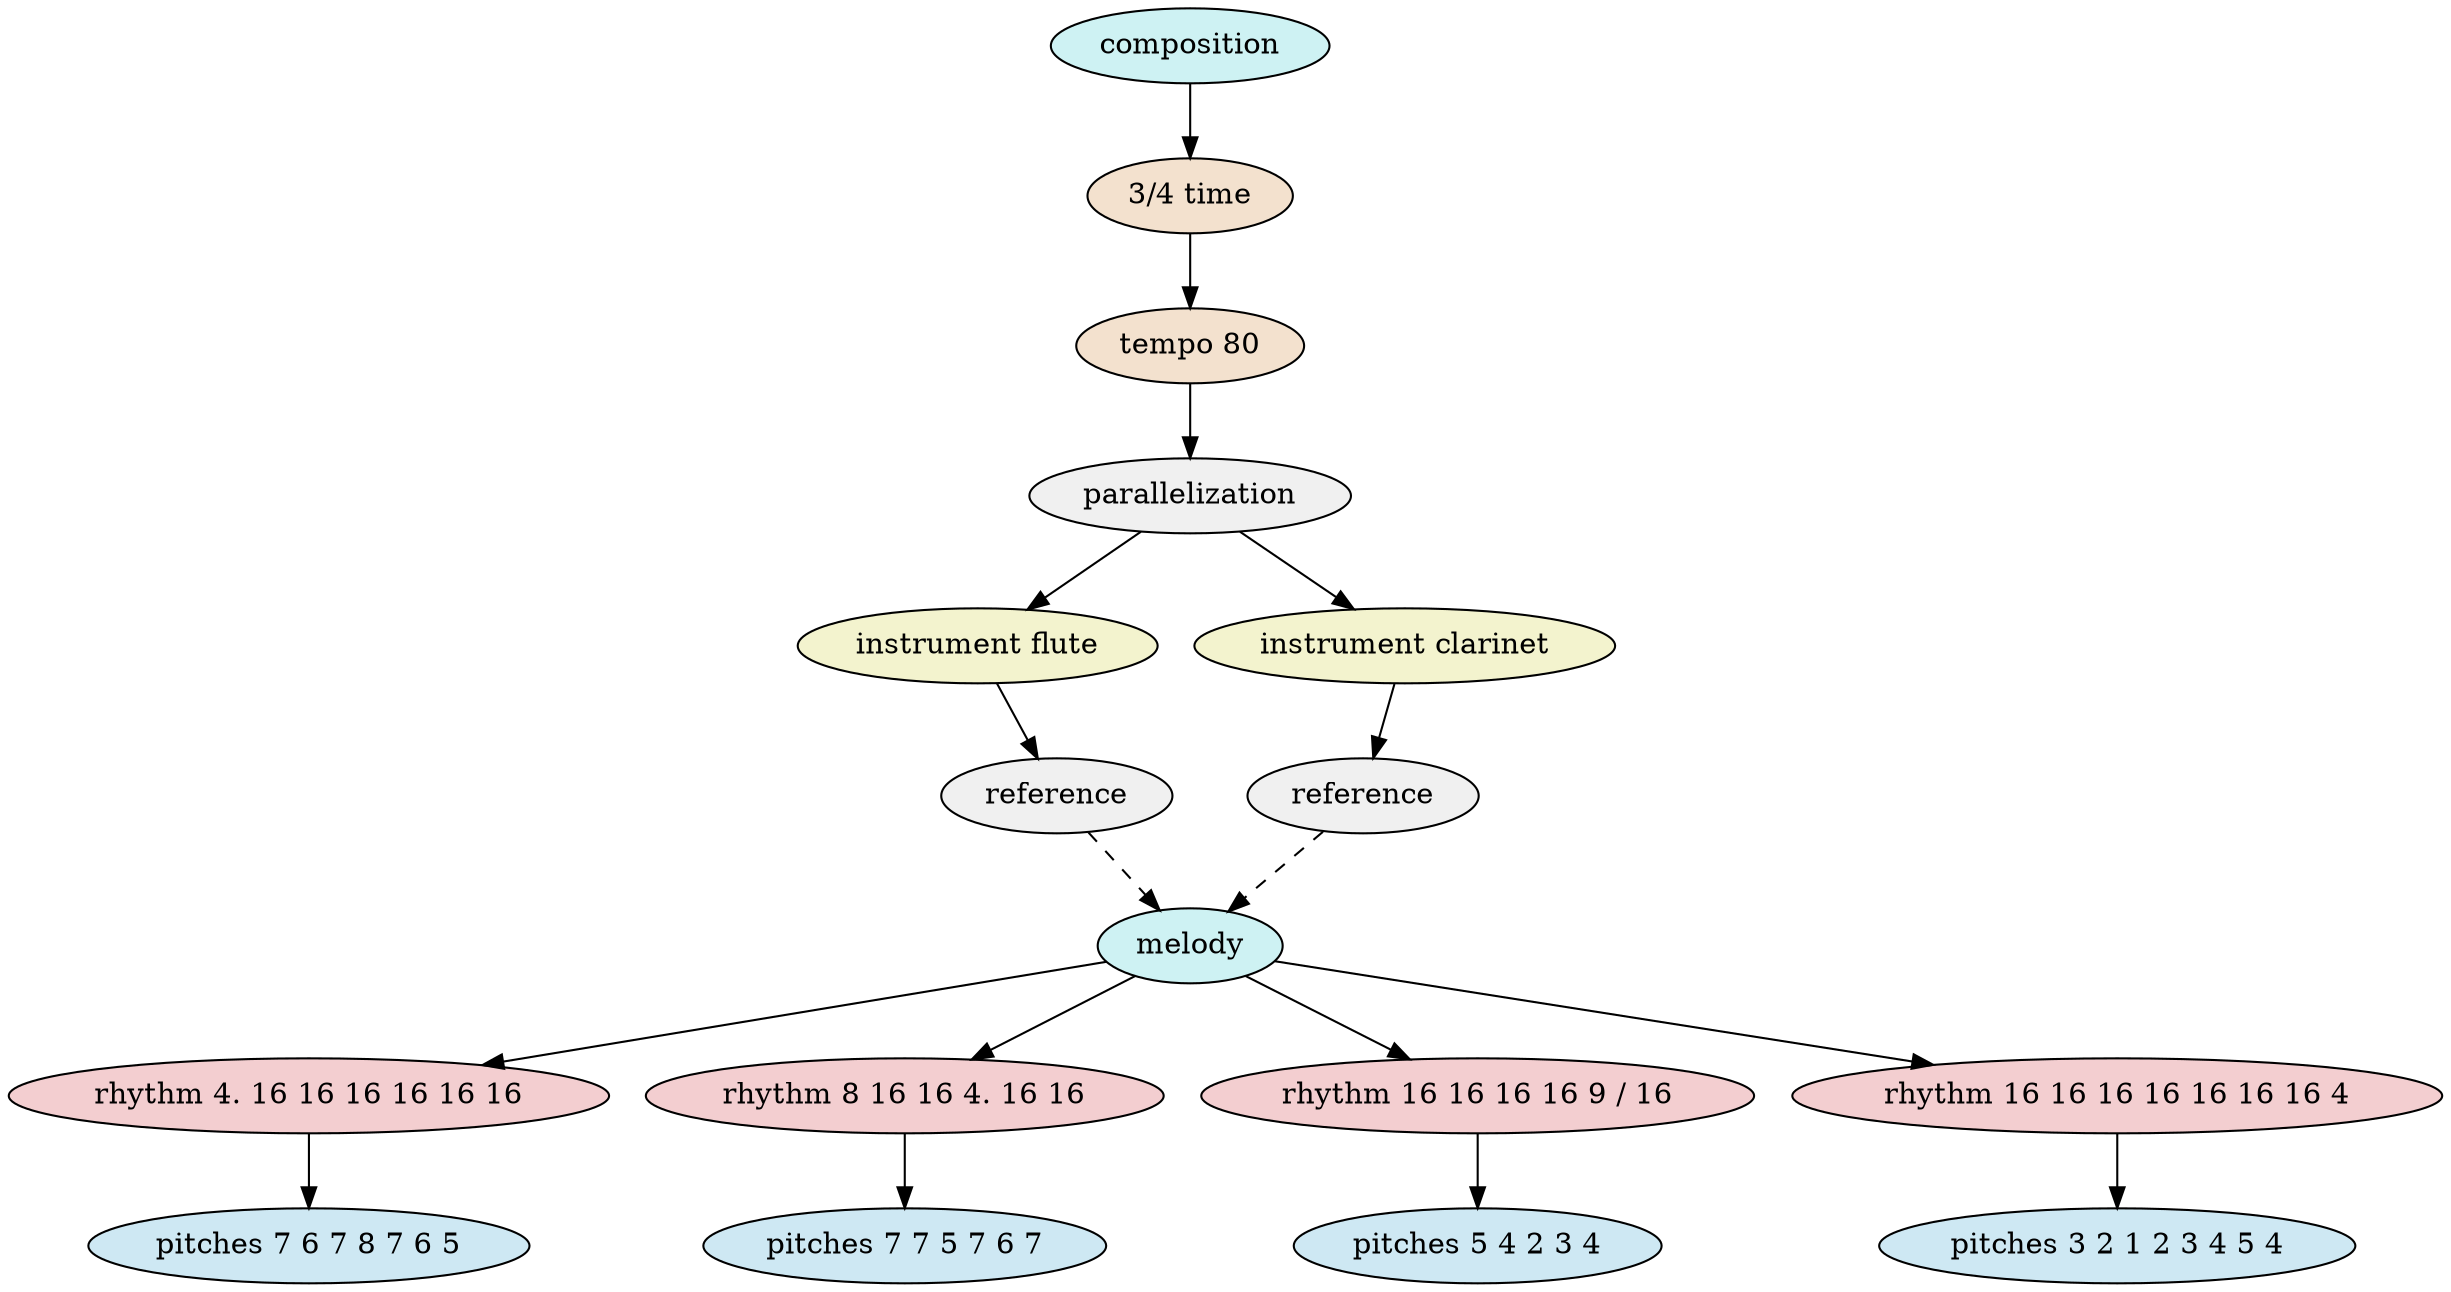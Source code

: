 digraph compositionModel {
    graph [ordering="out"];
    n0 [fillcolor="#cef2f3",style="filled",label="composition"];
    n1 [fillcolor="#f3e1ce",style="filled",label="3/4 time"];
    n0 -> n1;
    n2 [fillcolor="#f3e1ce",style="filled",label="tempo 80"];
    n1 -> n2;
    n3 [fillcolor="#f0f0f0",style="filled",label="parallelization"];
    n2 -> n3;
    n4 [fillcolor="#f3f3ce",style="filled",label="instrument flute"];
    n3 -> n4;
    n5 [fillcolor="#f0f0f0",style="filled",label="reference"];
    n4 -> n5;
    n6 [fillcolor="#f3f3ce",style="filled",label="instrument clarinet"];
    n3 -> n6;
    n7 [fillcolor="#f0f0f0",style="filled",label="reference"];
    n6 -> n7;
    n8 [fillcolor="#cef2f3",style="filled",label="melody"];
    n9 [fillcolor="#f3ced0",style="filled",label="rhythm 4. 16 16 16 16 16 16"];
    n8 -> n9;
    n10 [fillcolor="#cee8f3",style="filled",label="pitches 7 6 7 8 7 6 5"];
    n9 -> n10;
    n11 [fillcolor="#f3ced0",style="filled",label="rhythm 8 16 16 4. 16 16"];
    n8 -> n11;
    n12 [fillcolor="#cee8f3",style="filled",label="pitches 7 7 5 7 6 7"];
    n11 -> n12;
    n13 [fillcolor="#f3ced0",style="filled",label="rhythm 16 16 16 16 9 / 16"];
    n8 -> n13;
    n14 [fillcolor="#cee8f3",style="filled",label="pitches 5 4 2 3 4"];
    n13 -> n14;
    n15 [fillcolor="#f3ced0",style="filled",label="rhythm 16 16 16 16 16 16 16 4"];
    n8 -> n15;
    n16 [fillcolor="#cee8f3",style="filled",label="pitches 3 2 1 2 3 4 5 4"];
    n15 -> n16;
    n5 -> n8 [style="dashed"];
    n7 -> n8 [style="dashed"];
}